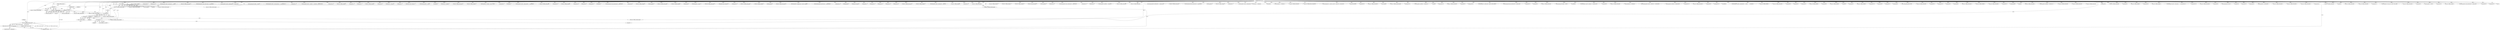 digraph "0_stb_244d83bc3d859293f55812d48b3db168e581f6ab_0@pointer" {
"1000257" [label="(Call,error(f, VORBIS_invalid_first_page))"];
"1000249" [label="(Call,get32(f))"];
"1000224" [label="(Call,get8(f))"];
"1000213" [label="(Call,get32(f))"];
"1000195" [label="(Call,getn(f, header, 6))"];
"1000186" [label="(Call,get8(f))"];
"1000127" [label="(Call,start_page(f))"];
"1000108" [label="(MethodParameterIn,vorb *f)"];
"1000256" [label="(Return,return error(f, VORBIS_invalid_first_page);)"];
"1000205" [label="(Call,vorbis_validate(header))"];
"1001002" [label="(Call,error(f, VORBIS_outofmem))"];
"1001839" [label="(Call,get_bits(f,6))"];
"1000573" [label="(Call,get_bits(f, 8))"];
"1000195" [label="(Call,getn(f, header, 6))"];
"1000910" [label="(Call,setup_malloc(f, sizeof(c->codewords[0]) * c->entries))"];
"1000765" [label="(Call,error(f, VORBIS_invalid_setup))"];
"1001142" [label="(Call,setup_temp_free(f, values, sizeof(*values)*c->sorted_entries))"];
"1001600" [label="(Call,setup_malloc(f, sizeof(c->multiplicands[0]) * c->lookup_values))"];
"1000217" [label="(Call,error(f, VORBIS_invalid_first_page))"];
"1000185" [label="(Call,get8(f) != VORBIS_packet_id)"];
"1000834" [label="(Call,setup_temp_free(f, lengths, c->entries))"];
"1001068" [label="(Call,setup_malloc(f, sizeof(*c->sorted_codewords) * (c->sorted_entries+1)))"];
"1001926" [label="(Call,get_bits(f, 4))"];
"1002550" [label="(Call,setup_malloc(f, sizeof(*r->classdata) * f->codebooks[r->classbook].entries))"];
"1001825" [label="(Call,get_bits(f,16))"];
"1000956" [label="(Call,error(f, VORBIS_outofmem))"];
"1000169" [label="(Call,error(f, VORBIS_invalid_first_page))"];
"1001227" [label="(Call,get_bits(f, 4))"];
"1000593" [label="(Call,get_bits(f,1))"];
"1000928" [label="(Call,error(f, VORBIS_outofmem))"];
"1000667" [label="(Call,get_bits(f,5))"];
"1001318" [label="(Call,get_bits(f, c->value_bits))"];
"1002435" [label="(Call,get_bits(f,1))"];
"1002867" [label="(Call,get_bits(f, ilog(f->channels-1)))"];
"1000630" [label="(Call,setup_temp_malloc(f, c->entries))"];
"1000108" [label="(MethodParameterIn,vorb *f)"];
"1000509" [label="(Call,CHECK(f))"];
"1002130" [label="(Call,get_bits(f, g->rangebits))"];
"1000521" [label="(Call,error(f, VORBIS_invalid_setup))"];
"1002573" [label="(Call,error(f, VORBIS_outofmem))"];
"1002782" [label="(Call,setup_malloc(f, f->channels * sizeof(*m->chan)))"];
"1000259" [label="(Identifier,VORBIS_invalid_first_page)"];
"1002440" [label="(Call,get_bits(f,5))"];
"1001692" [label="(Call,CHECK(f))"];
"1002452" [label="(Call,setup_malloc(f, sizeof(r->residue_books[0]) * r->classifications))"];
"1000186" [label="(Call,get8(f))"];
"1000705" [label="(Call,error(f, VORBIS_invalid_setup))"];
"1000568" [label="(Call,get_bits(f, 8))"];
"1001088" [label="(Call,error(f, VORBIS_outofmem))"];
"1001987" [label="(Call,get_bits(f, 8))"];
"1002389" [label="(Call,get_bits(f,6))"];
"1002431" [label="(Call,get_bits(f,3))"];
"1001592" [label="(Call,CHECK(f))"];
"1001561" [label="(Call,setup_temp_free(f, mults,sizeof(mults[0])*c->lookup_values))"];
"1003045" [label="(Call,get_bits(f,8))"];
"1003266" [label="(Call,error(f, VORBIS_outofmem))"];
"1000350" [label="(Call,start_packet(f))"];
"1000547" [label="(Call,error(f, VORBIS_invalid_setup))"];
"1002289" [label="(Call,error(f, VORBIS_outofmem))"];
"1003139" [label="(Call,get_bits(f,8))"];
"1000811" [label="(Call,setup_malloc(f, c->entries))"];
"1002001" [label="(Call,error(f, VORBIS_invalid_setup))"];
"1000251" [label="(ControlStructure,if (!f->sample_rate))"];
"1002883" [label="(Call,get_bits(f, ilog(f->channels-1)))"];
"1000539" [label="(Call,get_bits(f, 8))"];
"1003171" [label="(Call,error(f, VORBIS_invalid_setup))"];
"1000464" [label="(Call,error(f, VORBIS_outofmem))"];
"1000371" [label="(Call,start_packet(f))"];
"1001791" [label="(Call,error(f, VORBIS_invalid_setup))"];
"1002707" [label="(Call,setup_malloc(f, f->mapping_count * sizeof(*f->mapping)))"];
"1000190" [label="(Call,error(f, VORBIS_invalid_first_page))"];
"1000989" [label="(Call,setup_temp_malloc(f, sizeof(*values) * c->sorted_entries))"];
"1002513" [label="(Call,get_bits(f, 8))"];
"1000401" [label="(Call,get8_packet(f))"];
"1000689" [label="(Call,get_bits(f, ilog(limit)))"];
"1002834" [label="(Call,get_bits(f,1))"];
"1003090" [label="(Call,get_bits(f, 6))"];
"1000526" [label="(Call,get_bits(f, 8))"];
"1000561" [label="(Call,get_bits(f, 8))"];
"1003132" [label="(Call,get_bits(f,16))"];
"1000139" [label="(Call,error(f, VORBIS_invalid_first_page))"];
"1001340" [label="(Call,error(f, VORBIS_invalid_setup))"];
"1001631" [label="(Call,error(f, VORBIS_outofmem))"];
"1000225" [label="(Identifier,f)"];
"1002638" [label="(Call,setup_malloc(f, sizeof(r->classdata[j][0]) * classwords))"];
"1002659" [label="(Call,error(f, VORBIS_outofmem))"];
"1002260" [label="(Call,get_bits(f, 6))"];
"1002346" [label="(Call,error(f, VORBIS_invalid_setup))"];
"1000187" [label="(Identifier,f)"];
"1000200" [label="(Call,error(f, VORBIS_unexpected_eof))"];
"1000823" [label="(Call,error(f, VORBIS_outofmem))"];
"1001298" [label="(Call,error(f, VORBIS_outofmem))"];
"1001440" [label="(Call,error(f, VORBIS_outofmem))"];
"1003542" [label="(Call,stb_vorbis_get_file_offset(f))"];
"1000358" [label="(Call,next_segment(f))"];
"1001832" [label="(Call,get_bits(f,16))"];
"1001679" [label="(Call,setup_temp_free(f, mults, sizeof(mults[0])*c->lookup_values))"];
"1001971" [label="(Call,get_bits(f, 2))"];
"1000250" [label="(Identifier,f)"];
"1002062" [label="(Call,get_bits(f,4))"];
"1003201" [label="(Call,setup_malloc(f, sizeof(float) * f->blocksize_1))"];
"1000326" [label="(Call,error(f, VORBIS_invalid_setup))"];
"1003159" [label="(Call,error(f, VORBIS_invalid_setup))"];
"1000232" [label="(Call,error(f, VORBIS_invalid_first_page))"];
"1001283" [label="(Call,setup_temp_malloc(f, sizeof(mults[0]) * c->lookup_values))"];
"1000619" [label="(Call,error(f, VORBIS_invalid_setup))"];
"1001328" [label="(Call,setup_temp_free(f,mults,sizeof(mults[0])*c->lookup_values))"];
"1003174" [label="(Call,flush_packet(f))"];
"1003296" [label="(Call,error(f, VORBIS_outofmem))"];
"1002950" [label="(Call,get_bits(f,2))"];
"1001382" [label="(Call,setup_malloc(f, sizeof(c->multiplicands[0]) * c->sorted_entries * c->dimensions))"];
"1000896" [label="(Call,CHECK(f))"];
"1003311" [label="(Call,init_blocksize(f, 1, f->blocksize_1))"];
"1002046" [label="(Call,error(f, VORBIS_invalid_setup))"];
"1000194" [label="(Call,!getn(f, header, 6))"];
"1001879" [label="(Call,error(f, VORBIS_feature_not_supported))"];
"1001152" [label="(Call,setup_temp_free(f, c->codewords, sizeof(*c->codewords)*c->sorted_entries))"];
"1000376" [label="(Call,IS_PUSH_MODE(f))"];
"1001730" [label="(Call,get_bits(f, 6))"];
"1003000" [label="(Call,error(f, VORBIS_invalid_setup))"];
"1000188" [label="(Identifier,VORBIS_packet_id)"];
"1000197" [label="(Identifier,header)"];
"1000344" [label="(Call,start_page(f))"];
"1000339" [label="(Call,error(f, VORBIS_invalid_first_page))"];
"1001219" [label="(Call,get_bits(f, 32))"];
"1003217" [label="(Call,setup_malloc(f, sizeof(float) * f->blocksize_1/2))"];
"1000128" [label="(Identifier,f)"];
"1000268" [label="(Call,get8(f))"];
"1001779" [label="(Call,get_bits(f, 16))"];
"1000306" [label="(Call,error(f, VORBIS_invalid_setup))"];
"1002804" [label="(Call,get_bits(f,1))"];
"1002765" [label="(Call,get_bits(f,16))"];
"1002270" [label="(Call,setup_malloc(f, f->residue_count * sizeof(f->residue_config[0])))"];
"1001428" [label="(Call,setup_temp_free(f,mults,sizeof(mults[0])*c->lookup_values))"];
"1000552" [label="(Call,get_bits(f, 8))"];
"1001854" [label="(Call,get_bits(f,4))"];
"1003082" [label="(Call,error(f, VORBIS_invalid_setup))"];
"1000249" [label="(Call,get32(f))"];
"1001166" [label="(Call,setup_temp_free(f, lengths, c->entries))"];
"1001690" [label="(Call,CHECK(f))"];
"1000446" [label="(Call,setup_malloc(f, sizeof(*f->codebooks) * f->codebook_count))"];
"1002029" [label="(Call,get_bits(f,8))"];
"1003068" [label="(Call,error(f, VORBIS_invalid_setup))"];
"1003301" [label="(Call,init_blocksize(f, 0, f->blocksize_0))"];
"1000965" [label="(Call,setup_temp_malloc(f, sizeof(*c->codewords) * c->sorted_entries))"];
"1003235" [label="(Call,setup_malloc(f, sizeof(int16) * longest_floorlist))"];
"1002334" [label="(Call,get_bits(f, 16))"];
"1001054" [label="(Call,error(f, VORBIS_invalid_setup))"];
"1002397" [label="(Call,get_bits(f,8))"];
"1002353" [label="(Call,get_bits(f, 24))"];
"1001179" [label="(Call,CHECK(f))"];
"1000159" [label="(Call,error(f, VORBIS_invalid_first_page))"];
"1001405" [label="(Call,setup_malloc(f, sizeof(c->multiplicands[0]) * c->entries        * c->dimensions))"];
"1002800" [label="(Call,error(f, VORBIS_outofmem))"];
"1002954" [label="(Call,error(f, VORBIS_invalid_setup))"];
"1003054" [label="(Call,get_bits(f,8))"];
"1003118" [label="(Call,get_bits(f,1))"];
"1002812" [label="(Call,get_bits(f,4))"];
"1000257" [label="(Call,error(f, VORBIS_invalid_first_page))"];
"1002471" [label="(Call,error(f, VORBIS_outofmem))"];
"1002697" [label="(Call,get_bits(f,6))"];
"1003535" [label="(Call,error(f, VORBIS_outofmem))"];
"1000181" [label="(Call,error(f, VORBIS_invalid_first_page))"];
"1000262" [label="(Call,get32(f))"];
"1000740" [label="(Call,get_bits(f,1))"];
"1001758" [label="(Call,error(f, VORBIS_outofmem))"];
"1001714" [label="(Call,get_bits(f, 16))"];
"1000436" [label="(Call,get_bits(f,8))"];
"1000752" [label="(Call,get_bits(f, 5))"];
"1001875" [label="(Call,get_bits(f,8))"];
"1000127" [label="(Call,start_page(f))"];
"1000381" [label="(Call,is_whole_packet_present(f, TRUE))"];
"1002409" [label="(Call,error(f, VORBIS_invalid_setup))"];
"1000215" [label="(Literal,0)"];
"1001905" [label="(Call,get_bits(f, 5))"];
"1001211" [label="(Call,get_bits(f, 32))"];
"1001235" [label="(Call,get_bits(f,1))"];
"1000198" [label="(Literal,6)"];
"1001818" [label="(Call,get_bits(f,8))"];
"1002773" [label="(Call,error(f, VORBIS_invalid_setup))"];
"1000653" [label="(Call,error(f, VORBIS_outofmem))"];
"1000126" [label="(Call,!start_page(f))"];
"1002940" [label="(Call,error(f, VORBIS_invalid_setup))"];
"1000214" [label="(Identifier,f)"];
"1002984" [label="(Call,get_bits(f, 4))"];
"1000421" [label="(Call,get8_packet(f))"];
"1000331" [label="(Call,get8(f))"];
"1002529" [label="(Call,error(f, VORBIS_invalid_setup))"];
"1003277" [label="(Call,setup_malloc(f, sizeof(float) * f->blocksize_1/2))"];
"1000220" [label="(Call,f->channels = get8(f))"];
"1003546" [label="(MethodReturn,static int)"];
"1003149" [label="(Call,error(f, VORBIS_invalid_setup))"];
"1000260" [label="(Call,get32(f))"];
"1000245" [label="(Call,f->sample_rate = get32(f))"];
"1001276" [label="(Call,error(f, VORBIS_invalid_setup))"];
"1002904" [label="(Call,error(f, VORBIS_invalid_setup))"];
"1000208" [label="(Call,error(f, VORBIS_invalid_first_page))"];
"1003036" [label="(Call,get_bits(f,8))"];
"1000318" [label="(Call,error(f, VORBIS_invalid_setup))"];
"1000256" [label="(Return,return error(f, VORBIS_invalid_first_page);)"];
"1000149" [label="(Call,error(f, VORBIS_invalid_first_page))"];
"1000603" [label="(Call,get_bits(f,1))"];
"1000196" [label="(Identifier,f)"];
"1000982" [label="(Call,error(f, VORBIS_outofmem))"];
"1003125" [label="(Call,get_bits(f,16))"];
"1001117" [label="(Call,error(f, VORBIS_outofmem))"];
"1001097" [label="(Call,setup_malloc(f, sizeof(*c->sorted_values   ) * (c->sorted_entries+1)))"];
"1002360" [label="(Call,get_bits(f, 24))"];
"1000224" [label="(Call,get8(f))"];
"1002372" [label="(Call,error(f, VORBIS_invalid_setup))"];
"1002843" [label="(Call,get_bits(f,8))"];
"1001049" [label="(Call,setup_temp_free(f, values, 0))"];
"1000360" [label="(Call,skip(f, len))"];
"1001961" [label="(Call,get_bits(f, 3))"];
"1001846" [label="(Call,get_bits(f,8))"];
"1000945" [label="(Call,setup_malloc(f, c->sorted_entries))"];
"1000213" [label="(Call,get32(f))"];
"1001195" [label="(Call,error(f, VORBIS_invalid_setup))"];
"1000405" [label="(Call,error(f, VORBIS_invalid_setup))"];
"1001722" [label="(Call,error(f, VORBIS_invalid_setup))"];
"1002380" [label="(Call,get_bits(f,24))"];
"1000242" [label="(Call,error(f, VORBIS_too_many_channels))"];
"1000534" [label="(Call,error(f, VORBIS_invalid_setup))"];
"1000264" [label="(Call,get32(f))"];
"1002920" [label="(Call,error(f, VORBIS_invalid_setup))"];
"1000428" [label="(Call,error(f, VORBIS_invalid_setup))"];
"1000258" [label="(Identifier,f)"];
"1001185" [label="(Call,get_bits(f, 4))"];
"1000212" [label="(Call,get32(f) != 0)"];
"1001740" [label="(Call,setup_malloc(f, f->floor_count * sizeof(*f->floor_config)))"];
"1001573" [label="(Call,error(f, VORBIS_invalid_setup))"];
"1002054" [label="(Call,get_bits(f,2))"];
"1000644" [label="(Call,setup_malloc(f, c->entries))"];
"1001697" [label="(Call,get_bits(f, 6))"];
"1002725" [label="(Call,error(f, VORBIS_outofmem))"];
"1001619" [label="(Call,setup_temp_free(f, mults,sizeof(mults[0])*c->lookup_values))"];
"1000513" [label="(Call,get_bits(f, 8))"];
"1000582" [label="(Call,get_bits(f, 8))"];
"1000257" -> "1000256"  [label="AST: "];
"1000257" -> "1000259"  [label="CFG: "];
"1000258" -> "1000257"  [label="AST: "];
"1000259" -> "1000257"  [label="AST: "];
"1000256" -> "1000257"  [label="CFG: "];
"1000257" -> "1003546"  [label="DDG: VORBIS_invalid_first_page"];
"1000257" -> "1003546"  [label="DDG: f"];
"1000257" -> "1003546"  [label="DDG: error(f, VORBIS_invalid_first_page)"];
"1000257" -> "1000256"  [label="DDG: error(f, VORBIS_invalid_first_page)"];
"1000249" -> "1000257"  [label="DDG: f"];
"1000108" -> "1000257"  [label="DDG: f"];
"1000249" -> "1000245"  [label="AST: "];
"1000249" -> "1000250"  [label="CFG: "];
"1000250" -> "1000249"  [label="AST: "];
"1000245" -> "1000249"  [label="CFG: "];
"1000249" -> "1000245"  [label="DDG: f"];
"1000224" -> "1000249"  [label="DDG: f"];
"1000108" -> "1000249"  [label="DDG: f"];
"1000249" -> "1000260"  [label="DDG: f"];
"1000224" -> "1000220"  [label="AST: "];
"1000224" -> "1000225"  [label="CFG: "];
"1000225" -> "1000224"  [label="AST: "];
"1000220" -> "1000224"  [label="CFG: "];
"1000224" -> "1000220"  [label="DDG: f"];
"1000213" -> "1000224"  [label="DDG: f"];
"1000108" -> "1000224"  [label="DDG: f"];
"1000224" -> "1000232"  [label="DDG: f"];
"1000224" -> "1000242"  [label="DDG: f"];
"1000213" -> "1000212"  [label="AST: "];
"1000213" -> "1000214"  [label="CFG: "];
"1000214" -> "1000213"  [label="AST: "];
"1000215" -> "1000213"  [label="CFG: "];
"1000213" -> "1000212"  [label="DDG: f"];
"1000195" -> "1000213"  [label="DDG: f"];
"1000108" -> "1000213"  [label="DDG: f"];
"1000213" -> "1000217"  [label="DDG: f"];
"1000195" -> "1000194"  [label="AST: "];
"1000195" -> "1000198"  [label="CFG: "];
"1000196" -> "1000195"  [label="AST: "];
"1000197" -> "1000195"  [label="AST: "];
"1000198" -> "1000195"  [label="AST: "];
"1000194" -> "1000195"  [label="CFG: "];
"1000195" -> "1003546"  [label="DDG: header"];
"1000195" -> "1000194"  [label="DDG: f"];
"1000195" -> "1000194"  [label="DDG: header"];
"1000195" -> "1000194"  [label="DDG: 6"];
"1000186" -> "1000195"  [label="DDG: f"];
"1000108" -> "1000195"  [label="DDG: f"];
"1000195" -> "1000200"  [label="DDG: f"];
"1000195" -> "1000205"  [label="DDG: header"];
"1000195" -> "1000208"  [label="DDG: f"];
"1000186" -> "1000185"  [label="AST: "];
"1000186" -> "1000187"  [label="CFG: "];
"1000187" -> "1000186"  [label="AST: "];
"1000188" -> "1000186"  [label="CFG: "];
"1000186" -> "1000185"  [label="DDG: f"];
"1000127" -> "1000186"  [label="DDG: f"];
"1000108" -> "1000186"  [label="DDG: f"];
"1000186" -> "1000190"  [label="DDG: f"];
"1000127" -> "1000126"  [label="AST: "];
"1000127" -> "1000128"  [label="CFG: "];
"1000128" -> "1000127"  [label="AST: "];
"1000126" -> "1000127"  [label="CFG: "];
"1000127" -> "1003546"  [label="DDG: f"];
"1000127" -> "1000126"  [label="DDG: f"];
"1000108" -> "1000127"  [label="DDG: f"];
"1000127" -> "1000139"  [label="DDG: f"];
"1000127" -> "1000149"  [label="DDG: f"];
"1000127" -> "1000159"  [label="DDG: f"];
"1000127" -> "1000169"  [label="DDG: f"];
"1000127" -> "1000181"  [label="DDG: f"];
"1000108" -> "1000107"  [label="AST: "];
"1000108" -> "1003546"  [label="DDG: f"];
"1000108" -> "1000139"  [label="DDG: f"];
"1000108" -> "1000149"  [label="DDG: f"];
"1000108" -> "1000159"  [label="DDG: f"];
"1000108" -> "1000169"  [label="DDG: f"];
"1000108" -> "1000181"  [label="DDG: f"];
"1000108" -> "1000190"  [label="DDG: f"];
"1000108" -> "1000200"  [label="DDG: f"];
"1000108" -> "1000208"  [label="DDG: f"];
"1000108" -> "1000217"  [label="DDG: f"];
"1000108" -> "1000232"  [label="DDG: f"];
"1000108" -> "1000242"  [label="DDG: f"];
"1000108" -> "1000260"  [label="DDG: f"];
"1000108" -> "1000262"  [label="DDG: f"];
"1000108" -> "1000264"  [label="DDG: f"];
"1000108" -> "1000268"  [label="DDG: f"];
"1000108" -> "1000306"  [label="DDG: f"];
"1000108" -> "1000318"  [label="DDG: f"];
"1000108" -> "1000326"  [label="DDG: f"];
"1000108" -> "1000331"  [label="DDG: f"];
"1000108" -> "1000339"  [label="DDG: f"];
"1000108" -> "1000344"  [label="DDG: f"];
"1000108" -> "1000350"  [label="DDG: f"];
"1000108" -> "1000358"  [label="DDG: f"];
"1000108" -> "1000360"  [label="DDG: f"];
"1000108" -> "1000371"  [label="DDG: f"];
"1000108" -> "1000376"  [label="DDG: f"];
"1000108" -> "1000381"  [label="DDG: f"];
"1000108" -> "1000401"  [label="DDG: f"];
"1000108" -> "1000405"  [label="DDG: f"];
"1000108" -> "1000421"  [label="DDG: f"];
"1000108" -> "1000428"  [label="DDG: f"];
"1000108" -> "1000436"  [label="DDG: f"];
"1000108" -> "1000446"  [label="DDG: f"];
"1000108" -> "1000464"  [label="DDG: f"];
"1000108" -> "1000509"  [label="DDG: f"];
"1000108" -> "1000513"  [label="DDG: f"];
"1000108" -> "1000521"  [label="DDG: f"];
"1000108" -> "1000526"  [label="DDG: f"];
"1000108" -> "1000534"  [label="DDG: f"];
"1000108" -> "1000539"  [label="DDG: f"];
"1000108" -> "1000547"  [label="DDG: f"];
"1000108" -> "1000552"  [label="DDG: f"];
"1000108" -> "1000561"  [label="DDG: f"];
"1000108" -> "1000568"  [label="DDG: f"];
"1000108" -> "1000573"  [label="DDG: f"];
"1000108" -> "1000582"  [label="DDG: f"];
"1000108" -> "1000593"  [label="DDG: f"];
"1000108" -> "1000603"  [label="DDG: f"];
"1000108" -> "1000619"  [label="DDG: f"];
"1000108" -> "1000630"  [label="DDG: f"];
"1000108" -> "1000644"  [label="DDG: f"];
"1000108" -> "1000653"  [label="DDG: f"];
"1000108" -> "1000667"  [label="DDG: f"];
"1000108" -> "1000689"  [label="DDG: f"];
"1000108" -> "1000705"  [label="DDG: f"];
"1000108" -> "1000740"  [label="DDG: f"];
"1000108" -> "1000752"  [label="DDG: f"];
"1000108" -> "1000765"  [label="DDG: f"];
"1000108" -> "1000811"  [label="DDG: f"];
"1000108" -> "1000823"  [label="DDG: f"];
"1000108" -> "1000834"  [label="DDG: f"];
"1000108" -> "1000896"  [label="DDG: f"];
"1000108" -> "1000910"  [label="DDG: f"];
"1000108" -> "1000928"  [label="DDG: f"];
"1000108" -> "1000945"  [label="DDG: f"];
"1000108" -> "1000956"  [label="DDG: f"];
"1000108" -> "1000965"  [label="DDG: f"];
"1000108" -> "1000982"  [label="DDG: f"];
"1000108" -> "1000989"  [label="DDG: f"];
"1000108" -> "1001002"  [label="DDG: f"];
"1000108" -> "1001049"  [label="DDG: f"];
"1000108" -> "1001054"  [label="DDG: f"];
"1000108" -> "1001068"  [label="DDG: f"];
"1000108" -> "1001088"  [label="DDG: f"];
"1000108" -> "1001097"  [label="DDG: f"];
"1000108" -> "1001117"  [label="DDG: f"];
"1000108" -> "1001142"  [label="DDG: f"];
"1000108" -> "1001152"  [label="DDG: f"];
"1000108" -> "1001166"  [label="DDG: f"];
"1000108" -> "1001179"  [label="DDG: f"];
"1000108" -> "1001185"  [label="DDG: f"];
"1000108" -> "1001195"  [label="DDG: f"];
"1000108" -> "1001211"  [label="DDG: f"];
"1000108" -> "1001219"  [label="DDG: f"];
"1000108" -> "1001227"  [label="DDG: f"];
"1000108" -> "1001235"  [label="DDG: f"];
"1000108" -> "1001276"  [label="DDG: f"];
"1000108" -> "1001283"  [label="DDG: f"];
"1000108" -> "1001298"  [label="DDG: f"];
"1000108" -> "1001318"  [label="DDG: f"];
"1000108" -> "1001328"  [label="DDG: f"];
"1000108" -> "1001340"  [label="DDG: f"];
"1000108" -> "1001382"  [label="DDG: f"];
"1000108" -> "1001405"  [label="DDG: f"];
"1000108" -> "1001428"  [label="DDG: f"];
"1000108" -> "1001440"  [label="DDG: f"];
"1000108" -> "1001561"  [label="DDG: f"];
"1000108" -> "1001573"  [label="DDG: f"];
"1000108" -> "1001592"  [label="DDG: f"];
"1000108" -> "1001600"  [label="DDG: f"];
"1000108" -> "1001619"  [label="DDG: f"];
"1000108" -> "1001631"  [label="DDG: f"];
"1000108" -> "1001679"  [label="DDG: f"];
"1000108" -> "1001690"  [label="DDG: f"];
"1000108" -> "1001692"  [label="DDG: f"];
"1000108" -> "1001697"  [label="DDG: f"];
"1000108" -> "1001714"  [label="DDG: f"];
"1000108" -> "1001722"  [label="DDG: f"];
"1000108" -> "1001730"  [label="DDG: f"];
"1000108" -> "1001740"  [label="DDG: f"];
"1000108" -> "1001758"  [label="DDG: f"];
"1000108" -> "1001779"  [label="DDG: f"];
"1000108" -> "1001791"  [label="DDG: f"];
"1000108" -> "1001818"  [label="DDG: f"];
"1000108" -> "1001825"  [label="DDG: f"];
"1000108" -> "1001832"  [label="DDG: f"];
"1000108" -> "1001839"  [label="DDG: f"];
"1000108" -> "1001846"  [label="DDG: f"];
"1000108" -> "1001854"  [label="DDG: f"];
"1000108" -> "1001875"  [label="DDG: f"];
"1000108" -> "1001879"  [label="DDG: f"];
"1000108" -> "1001905"  [label="DDG: f"];
"1000108" -> "1001926"  [label="DDG: f"];
"1000108" -> "1001961"  [label="DDG: f"];
"1000108" -> "1001971"  [label="DDG: f"];
"1000108" -> "1001987"  [label="DDG: f"];
"1000108" -> "1002001"  [label="DDG: f"];
"1000108" -> "1002029"  [label="DDG: f"];
"1000108" -> "1002046"  [label="DDG: f"];
"1000108" -> "1002054"  [label="DDG: f"];
"1000108" -> "1002062"  [label="DDG: f"];
"1000108" -> "1002130"  [label="DDG: f"];
"1000108" -> "1002260"  [label="DDG: f"];
"1000108" -> "1002270"  [label="DDG: f"];
"1000108" -> "1002289"  [label="DDG: f"];
"1000108" -> "1002334"  [label="DDG: f"];
"1000108" -> "1002346"  [label="DDG: f"];
"1000108" -> "1002353"  [label="DDG: f"];
"1000108" -> "1002360"  [label="DDG: f"];
"1000108" -> "1002372"  [label="DDG: f"];
"1000108" -> "1002380"  [label="DDG: f"];
"1000108" -> "1002389"  [label="DDG: f"];
"1000108" -> "1002397"  [label="DDG: f"];
"1000108" -> "1002409"  [label="DDG: f"];
"1000108" -> "1002431"  [label="DDG: f"];
"1000108" -> "1002435"  [label="DDG: f"];
"1000108" -> "1002440"  [label="DDG: f"];
"1000108" -> "1002452"  [label="DDG: f"];
"1000108" -> "1002471"  [label="DDG: f"];
"1000108" -> "1002513"  [label="DDG: f"];
"1000108" -> "1002529"  [label="DDG: f"];
"1000108" -> "1002550"  [label="DDG: f"];
"1000108" -> "1002573"  [label="DDG: f"];
"1000108" -> "1002638"  [label="DDG: f"];
"1000108" -> "1002659"  [label="DDG: f"];
"1000108" -> "1002697"  [label="DDG: f"];
"1000108" -> "1002707"  [label="DDG: f"];
"1000108" -> "1002725"  [label="DDG: f"];
"1000108" -> "1002765"  [label="DDG: f"];
"1000108" -> "1002773"  [label="DDG: f"];
"1000108" -> "1002782"  [label="DDG: f"];
"1000108" -> "1002800"  [label="DDG: f"];
"1000108" -> "1002804"  [label="DDG: f"];
"1000108" -> "1002812"  [label="DDG: f"];
"1000108" -> "1002834"  [label="DDG: f"];
"1000108" -> "1002843"  [label="DDG: f"];
"1000108" -> "1002867"  [label="DDG: f"];
"1000108" -> "1002883"  [label="DDG: f"];
"1000108" -> "1002904"  [label="DDG: f"];
"1000108" -> "1002920"  [label="DDG: f"];
"1000108" -> "1002940"  [label="DDG: f"];
"1000108" -> "1002950"  [label="DDG: f"];
"1000108" -> "1002954"  [label="DDG: f"];
"1000108" -> "1002984"  [label="DDG: f"];
"1000108" -> "1003000"  [label="DDG: f"];
"1000108" -> "1003036"  [label="DDG: f"];
"1000108" -> "1003045"  [label="DDG: f"];
"1000108" -> "1003054"  [label="DDG: f"];
"1000108" -> "1003068"  [label="DDG: f"];
"1000108" -> "1003082"  [label="DDG: f"];
"1000108" -> "1003090"  [label="DDG: f"];
"1000108" -> "1003118"  [label="DDG: f"];
"1000108" -> "1003125"  [label="DDG: f"];
"1000108" -> "1003132"  [label="DDG: f"];
"1000108" -> "1003139"  [label="DDG: f"];
"1000108" -> "1003149"  [label="DDG: f"];
"1000108" -> "1003159"  [label="DDG: f"];
"1000108" -> "1003171"  [label="DDG: f"];
"1000108" -> "1003174"  [label="DDG: f"];
"1000108" -> "1003201"  [label="DDG: f"];
"1000108" -> "1003217"  [label="DDG: f"];
"1000108" -> "1003235"  [label="DDG: f"];
"1000108" -> "1003266"  [label="DDG: f"];
"1000108" -> "1003277"  [label="DDG: f"];
"1000108" -> "1003296"  [label="DDG: f"];
"1000108" -> "1003301"  [label="DDG: f"];
"1000108" -> "1003311"  [label="DDG: f"];
"1000108" -> "1003535"  [label="DDG: f"];
"1000108" -> "1003542"  [label="DDG: f"];
"1000256" -> "1000251"  [label="AST: "];
"1003546" -> "1000256"  [label="CFG: "];
"1000256" -> "1003546"  [label="DDG: <RET>"];
}
